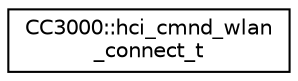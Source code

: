 digraph "Graphical Class Hierarchy"
{
  edge [fontname="Helvetica",fontsize="10",labelfontname="Helvetica",labelfontsize="10"];
  node [fontname="Helvetica",fontsize="10",shape=record];
  rankdir="LR";
  Node1 [label="CC3000::hci_cmnd_wlan\l_connect_t",height=0.2,width=0.4,color="black", fillcolor="white", style="filled",URL="$d3/d1a/structCC3000_1_1hci__cmnd__wlan__connect__t.html"];
}
